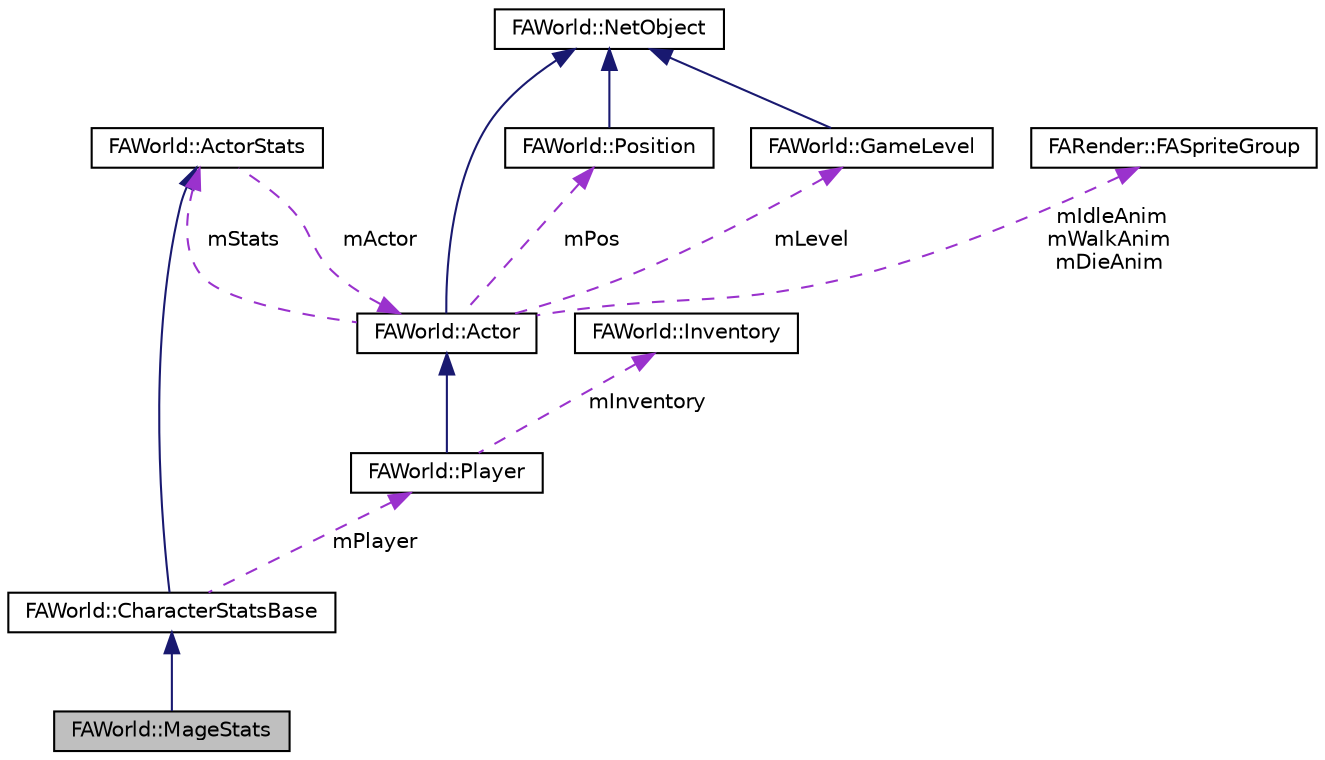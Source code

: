 digraph G
{
  edge [fontname="Helvetica",fontsize="10",labelfontname="Helvetica",labelfontsize="10"];
  node [fontname="Helvetica",fontsize="10",shape=record];
  Node1 [label="FAWorld::MageStats",height=0.2,width=0.4,color="black", fillcolor="grey75", style="filled" fontcolor="black"];
  Node2 -> Node1 [dir="back",color="midnightblue",fontsize="10",style="solid",fontname="Helvetica"];
  Node2 [label="FAWorld::CharacterStatsBase",height=0.2,width=0.4,color="black", fillcolor="white", style="filled",URL="$class_f_a_world_1_1_character_stats_base.html"];
  Node3 -> Node2 [dir="back",color="midnightblue",fontsize="10",style="solid",fontname="Helvetica"];
  Node3 [label="FAWorld::ActorStats",height=0.2,width=0.4,color="black", fillcolor="white", style="filled",URL="$class_f_a_world_1_1_actor_stats.html"];
  Node4 -> Node3 [dir="back",color="darkorchid3",fontsize="10",style="dashed",label=" mActor" ,fontname="Helvetica"];
  Node4 [label="FAWorld::Actor",height=0.2,width=0.4,color="black", fillcolor="white", style="filled",URL="$class_f_a_world_1_1_actor.html"];
  Node5 -> Node4 [dir="back",color="midnightblue",fontsize="10",style="solid",fontname="Helvetica"];
  Node5 [label="FAWorld::NetObject",height=0.2,width=0.4,color="black", fillcolor="white", style="filled",URL="$class_f_a_world_1_1_net_object.html"];
  Node6 -> Node4 [dir="back",color="darkorchid3",fontsize="10",style="dashed",label=" mPos" ,fontname="Helvetica"];
  Node6 [label="FAWorld::Position",height=0.2,width=0.4,color="black", fillcolor="white", style="filled",URL="$class_f_a_world_1_1_position.html"];
  Node5 -> Node6 [dir="back",color="midnightblue",fontsize="10",style="solid",fontname="Helvetica"];
  Node7 -> Node4 [dir="back",color="darkorchid3",fontsize="10",style="dashed",label=" mIdleAnim\nmWalkAnim\nmDieAnim" ,fontname="Helvetica"];
  Node7 [label="FARender::FASpriteGroup",height=0.2,width=0.4,color="black", fillcolor="white", style="filled",URL="$class_f_a_render_1_1_f_a_sprite_group.html"];
  Node3 -> Node4 [dir="back",color="darkorchid3",fontsize="10",style="dashed",label=" mStats" ,fontname="Helvetica"];
  Node8 -> Node4 [dir="back",color="darkorchid3",fontsize="10",style="dashed",label=" mLevel" ,fontname="Helvetica"];
  Node8 [label="FAWorld::GameLevel",height=0.2,width=0.4,color="black", fillcolor="white", style="filled",URL="$class_f_a_world_1_1_game_level.html"];
  Node5 -> Node8 [dir="back",color="midnightblue",fontsize="10",style="solid",fontname="Helvetica"];
  Node9 -> Node2 [dir="back",color="darkorchid3",fontsize="10",style="dashed",label=" mPlayer" ,fontname="Helvetica"];
  Node9 [label="FAWorld::Player",height=0.2,width=0.4,color="black", fillcolor="white", style="filled",URL="$class_f_a_world_1_1_player.html"];
  Node4 -> Node9 [dir="back",color="midnightblue",fontsize="10",style="solid",fontname="Helvetica"];
  Node10 -> Node9 [dir="back",color="darkorchid3",fontsize="10",style="dashed",label=" mInventory" ,fontname="Helvetica"];
  Node10 [label="FAWorld::Inventory",height=0.2,width=0.4,color="black", fillcolor="white", style="filled",URL="$class_f_a_world_1_1_inventory.html"];
}
